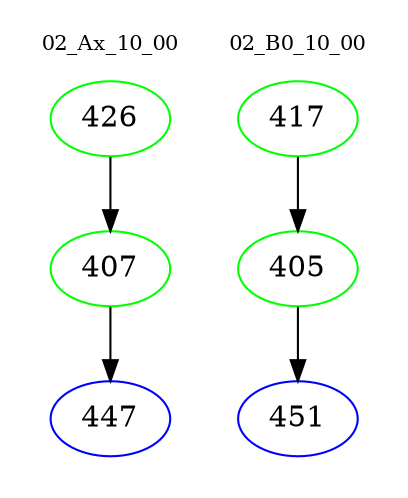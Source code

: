 digraph{
subgraph cluster_0 {
color = white
label = "02_Ax_10_00";
fontsize=10;
T0_426 [label="426", color="green"]
T0_426 -> T0_407 [color="black"]
T0_407 [label="407", color="green"]
T0_407 -> T0_447 [color="black"]
T0_447 [label="447", color="blue"]
}
subgraph cluster_1 {
color = white
label = "02_B0_10_00";
fontsize=10;
T1_417 [label="417", color="green"]
T1_417 -> T1_405 [color="black"]
T1_405 [label="405", color="green"]
T1_405 -> T1_451 [color="black"]
T1_451 [label="451", color="blue"]
}
}
